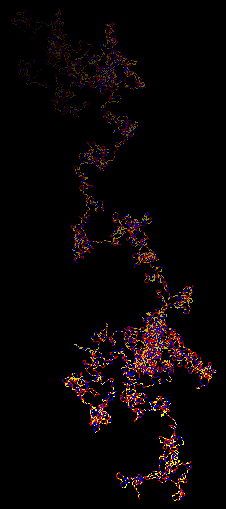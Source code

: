 import three;
import stats;
settings.render=0;

struct walk
{
  triple[] nodes;
  pen[] p;
}

string[] dirs={"U","D","B","F","R","L"};
// U=up, D=down, B=backward, F=forward, R=right, L=left
dirs.cyclic=true;

// Comput the nodes of the path
walk randWalk(real Srnd(), int n, real angle=90, pen[] p={currentpen})
{
  p.cyclic=true;
  walk ow;
  triple udir=Z, vdir=X, kdir=cross(udir,vdir);
  triple pos=O, tpos;
  void changedir(real angle, triple axe)
  {
    transform3 T=rotate(angle,axe);
    udir=T*udir;
    vdir=T*vdir;
    kdir=T*kdir;
  }
  void nextdir()
  {
    int rd=round(Srnd());
    ow.p.push(p[rd]);
    string R=dirs[rd];
    if(R == "R") changedir(-angle,kdir);
    else if(R == "L") changedir(angle,kdir);
    else if(R == "U") changedir(angle,vdir);
    else if(R == "D") changedir(-angle,vdir);
    else if(R == "B") changedir(180,udir);
  }
  for (int i=0; i < n; ++i) {
    tpos=pos+udir;
    ow.nodes.push(tpos);
    pos=tpos;
    nextdir();
  }
  return ow;
}

walk randWalk(int Srnd(), int n, real angle=90, pen[] p={currentpen})
{
  real R(){ return Srnd();}
  return randWalk(R,n,angle,p);
}

void drawWalk(walk walk)
{
  triple camera=currentprojection.camera;
  if(currentprojection.infinity)
    camera *= max(abs(minbound(walk.nodes)),abs(maxbound(walk.nodes)));
  real[][] depth;
  for(int i=0; i < walk.nodes.length-1; ++i) {
    real d=abs(camera-0.5*(walk.nodes[i]+walk.nodes[i+1]));
    depth.push(new real[] {d,i});
  }
  depth=sort(depth);
  triple M=walk.nodes[round(depth[0][1])];
  triple m=walk.nodes[round(depth[depth.length-1][1]+1)];
  // Draw from farthest to nearest
  while(depth.length > 0) {
    real[] a=depth.pop();
    int i=round(a[1]);
    draw(walk.nodes[i]--walk.nodes[i+1],
         abs(walk.nodes[i]-m)/abs(M-m)*walk.p[i]);
  }
}


size(18cm);
currentprojection=orthographic((0.5,0.5,1));

drawWalk(randWalk(Gaussrand,10000,60,new pen[] {red,yellow,blue}));
shipout(bbox(3mm,Fill));
